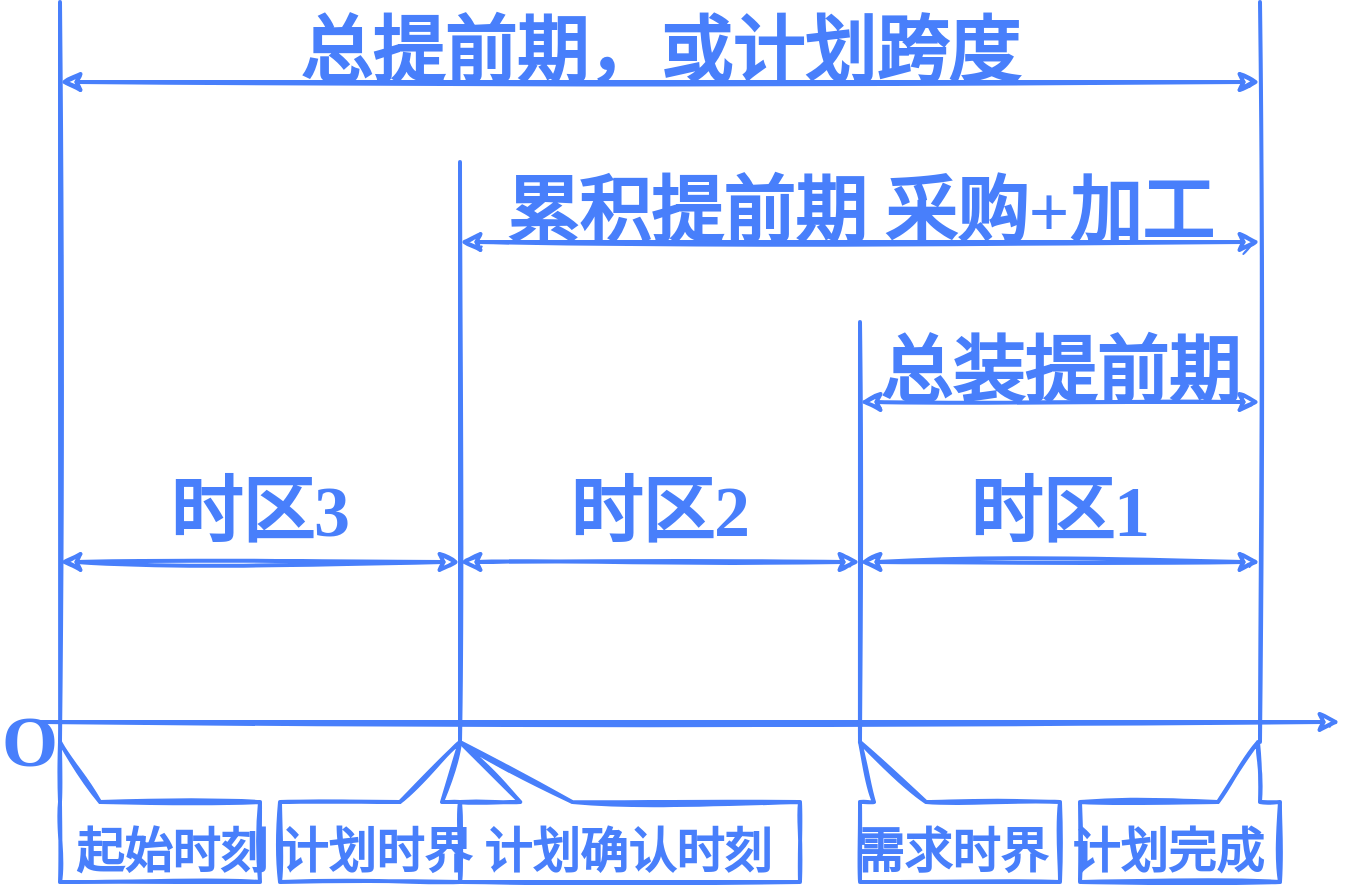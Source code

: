 <mxfile version="16.5.1" type="device"><diagram id="HryjatVvkcU1ZxROfP17" name="Page-1"><mxGraphModel dx="1106" dy="997" grid="1" gridSize="10" guides="1" tooltips="1" connect="1" arrows="1" fold="1" page="1" pageScale="1" pageWidth="1600" pageHeight="900" math="0" shadow="0"><root><mxCell id="0"/><mxCell id="1" parent="0"/><mxCell id="vuNQ1klj3-p8u3FgAzXW-33" value="" style="group" vertex="1" connectable="0" parent="1"><mxGeometry x="40" y="40" width="670" height="440" as="geometry"/></mxCell><mxCell id="vuNQ1klj3-p8u3FgAzXW-1" value="" style="endArrow=classic;html=1;rounded=0;sketch=1;strokeWidth=2;strokeColor=#487FFB;fontColor=#487FFB;" edge="1" parent="vuNQ1klj3-p8u3FgAzXW-33"><mxGeometry width="50" height="50" relative="1" as="geometry"><mxPoint x="20" y="360" as="sourcePoint"/><mxPoint x="670" y="360" as="targetPoint"/></mxGeometry></mxCell><mxCell id="vuNQ1klj3-p8u3FgAzXW-2" value="" style="endArrow=none;html=1;rounded=0;sketch=1;strokeWidth=2;endFill=0;strokeColor=#487FFB;fontColor=#487FFB;" edge="1" parent="vuNQ1klj3-p8u3FgAzXW-33"><mxGeometry width="50" height="50" relative="1" as="geometry"><mxPoint x="30" y="370" as="sourcePoint"/><mxPoint x="30" as="targetPoint"/></mxGeometry></mxCell><mxCell id="vuNQ1klj3-p8u3FgAzXW-3" value="" style="endArrow=none;html=1;rounded=0;sketch=1;strokeWidth=2;endFill=0;strokeColor=#487FFB;fontColor=#487FFB;" edge="1" parent="vuNQ1klj3-p8u3FgAzXW-33"><mxGeometry width="50" height="50" relative="1" as="geometry"><mxPoint x="630" y="370" as="sourcePoint"/><mxPoint x="630" as="targetPoint"/></mxGeometry></mxCell><mxCell id="vuNQ1klj3-p8u3FgAzXW-4" value="" style="endArrow=none;html=1;rounded=0;sketch=1;strokeWidth=2;endFill=0;strokeColor=#487FFB;fontColor=#487FFB;" edge="1" parent="vuNQ1klj3-p8u3FgAzXW-33"><mxGeometry width="50" height="50" relative="1" as="geometry"><mxPoint x="230" y="370" as="sourcePoint"/><mxPoint x="230" y="80" as="targetPoint"/></mxGeometry></mxCell><mxCell id="vuNQ1klj3-p8u3FgAzXW-5" value="" style="endArrow=none;html=1;rounded=0;sketch=1;strokeWidth=2;endFill=0;strokeColor=#487FFB;fontColor=#487FFB;" edge="1" parent="vuNQ1klj3-p8u3FgAzXW-33"><mxGeometry width="50" height="50" relative="1" as="geometry"><mxPoint x="430" y="370" as="sourcePoint"/><mxPoint x="430" y="160" as="targetPoint"/></mxGeometry></mxCell><mxCell id="vuNQ1klj3-p8u3FgAzXW-6" value="" style="endArrow=classic;html=1;rounded=0;sketch=1;strokeWidth=2;startArrow=classic;startFill=1;strokeColor=#487FFB;fontColor=#487FFB;" edge="1" parent="vuNQ1klj3-p8u3FgAzXW-33"><mxGeometry width="50" height="50" relative="1" as="geometry"><mxPoint x="30" y="40" as="sourcePoint"/><mxPoint x="630" y="40" as="targetPoint"/></mxGeometry></mxCell><mxCell id="vuNQ1klj3-p8u3FgAzXW-7" value="" style="endArrow=classic;html=1;rounded=0;sketch=1;strokeWidth=2;startArrow=classic;startFill=1;strokeColor=#487FFB;fontColor=#487FFB;" edge="1" parent="vuNQ1klj3-p8u3FgAzXW-33"><mxGeometry width="50" height="50" relative="1" as="geometry"><mxPoint x="230" y="120" as="sourcePoint"/><mxPoint x="630" y="120" as="targetPoint"/></mxGeometry></mxCell><mxCell id="vuNQ1klj3-p8u3FgAzXW-8" value="" style="endArrow=classic;html=1;rounded=0;sketch=1;strokeWidth=2;startArrow=classic;startFill=1;strokeColor=#487FFB;fontColor=#487FFB;" edge="1" parent="vuNQ1klj3-p8u3FgAzXW-33"><mxGeometry width="50" height="50" relative="1" as="geometry"><mxPoint x="430" y="200" as="sourcePoint"/><mxPoint x="630" y="200" as="targetPoint"/></mxGeometry></mxCell><mxCell id="vuNQ1klj3-p8u3FgAzXW-10" value="" style="endArrow=classic;html=1;rounded=0;sketch=1;strokeWidth=2;startArrow=classic;startFill=1;strokeColor=#487FFB;fontColor=#487FFB;" edge="1" parent="vuNQ1klj3-p8u3FgAzXW-33"><mxGeometry width="50" height="50" relative="1" as="geometry"><mxPoint x="430" y="280" as="sourcePoint"/><mxPoint x="630" y="280" as="targetPoint"/></mxGeometry></mxCell><mxCell id="vuNQ1klj3-p8u3FgAzXW-11" value="" style="endArrow=classic;html=1;rounded=0;sketch=1;strokeWidth=2;startArrow=classic;startFill=1;strokeColor=#487FFB;fontColor=#487FFB;" edge="1" parent="vuNQ1klj3-p8u3FgAzXW-33"><mxGeometry width="50" height="50" relative="1" as="geometry"><mxPoint x="230" y="280" as="sourcePoint"/><mxPoint x="430" y="280" as="targetPoint"/></mxGeometry></mxCell><mxCell id="vuNQ1klj3-p8u3FgAzXW-12" value="" style="endArrow=classic;html=1;rounded=0;sketch=1;strokeWidth=2;startArrow=classic;startFill=1;strokeColor=#487FFB;fontColor=#487FFB;" edge="1" parent="vuNQ1klj3-p8u3FgAzXW-33"><mxGeometry width="50" height="50" relative="1" as="geometry"><mxPoint x="30" y="280" as="sourcePoint"/><mxPoint x="230" y="280" as="targetPoint"/></mxGeometry></mxCell><mxCell id="vuNQ1klj3-p8u3FgAzXW-13" value="&lt;font face=&quot;FZJingLeiS-R-GB&quot; style=&quot;font-size: 36px&quot;&gt;&lt;b&gt;O&lt;/b&gt;&lt;/font&gt;" style="text;html=1;strokeColor=none;fillColor=none;align=center;verticalAlign=middle;whiteSpace=wrap;rounded=0;fontColor=#487FFB;" vertex="1" parent="vuNQ1klj3-p8u3FgAzXW-33"><mxGeometry y="355" width="30" height="30" as="geometry"/></mxCell><mxCell id="vuNQ1klj3-p8u3FgAzXW-16" value="&lt;font face=&quot;FZJingLeiS-R-GB&quot;&gt;&lt;span style=&quot;font-size: 36px&quot;&gt;&lt;b&gt;总提前期，或计划跨度&lt;/b&gt;&lt;/span&gt;&lt;/font&gt;" style="text;html=1;strokeColor=none;fillColor=none;align=center;verticalAlign=middle;whiteSpace=wrap;rounded=0;fontColor=#487FFB;" vertex="1" parent="vuNQ1klj3-p8u3FgAzXW-33"><mxGeometry x="30" y="10" width="600" height="30" as="geometry"/></mxCell><mxCell id="vuNQ1klj3-p8u3FgAzXW-17" value="&lt;font face=&quot;FZJingLeiS-R-GB&quot; style=&quot;font-size: 36px&quot;&gt;&lt;b&gt;累积提前期 采购+加工&lt;/b&gt;&lt;/font&gt;" style="text;html=1;strokeColor=none;fillColor=none;align=center;verticalAlign=middle;whiteSpace=wrap;rounded=0;fontColor=#487FFB;" vertex="1" parent="vuNQ1klj3-p8u3FgAzXW-33"><mxGeometry x="230" y="90" width="400" height="30" as="geometry"/></mxCell><mxCell id="vuNQ1klj3-p8u3FgAzXW-18" value="&lt;font face=&quot;FZJingLeiS-R-GB&quot; style=&quot;font-size: 36px&quot;&gt;&lt;b&gt;总装提前期&lt;/b&gt;&lt;/font&gt;" style="text;html=1;strokeColor=none;fillColor=none;align=center;verticalAlign=middle;whiteSpace=wrap;rounded=0;fontColor=#487FFB;" vertex="1" parent="vuNQ1klj3-p8u3FgAzXW-33"><mxGeometry x="430" y="170" width="200" height="30" as="geometry"/></mxCell><mxCell id="vuNQ1klj3-p8u3FgAzXW-19" value="&lt;font face=&quot;FZJingLeiS-R-GB&quot; style=&quot;font-size: 36px&quot;&gt;&lt;b&gt;时区1&lt;/b&gt;&lt;/font&gt;" style="text;html=1;strokeColor=none;fillColor=none;align=center;verticalAlign=middle;whiteSpace=wrap;rounded=0;fontColor=#487FFB;" vertex="1" parent="vuNQ1klj3-p8u3FgAzXW-33"><mxGeometry x="430" y="240" width="200" height="30" as="geometry"/></mxCell><mxCell id="vuNQ1klj3-p8u3FgAzXW-22" value="&lt;font face=&quot;FZJingLeiS-R-GB&quot; style=&quot;font-size: 36px&quot;&gt;&lt;b&gt;时区2&lt;/b&gt;&lt;/font&gt;" style="text;html=1;strokeColor=none;fillColor=none;align=center;verticalAlign=middle;whiteSpace=wrap;rounded=0;fontColor=#487FFB;" vertex="1" parent="vuNQ1klj3-p8u3FgAzXW-33"><mxGeometry x="240" y="240" width="180" height="30" as="geometry"/></mxCell><mxCell id="vuNQ1klj3-p8u3FgAzXW-24" value="&lt;font face=&quot;FZJingLeiS-R-GB&quot; style=&quot;font-size: 36px&quot;&gt;&lt;b&gt;时区3&lt;/b&gt;&lt;/font&gt;" style="text;html=1;strokeColor=none;fillColor=none;align=center;verticalAlign=middle;whiteSpace=wrap;rounded=0;fontColor=#487FFB;" vertex="1" parent="vuNQ1klj3-p8u3FgAzXW-33"><mxGeometry x="30" y="240" width="200" height="30" as="geometry"/></mxCell><mxCell id="vuNQ1klj3-p8u3FgAzXW-25" value="" style="shape=callout;whiteSpace=wrap;html=1;perimeter=calloutPerimeter;fontFamily=FZJingLeiS-R-GB;fontSize=36;fillColor=none;sketch=1;strokeWidth=2;size=30;position=0.8;rotation=-180;position2=1;base=35;strokeColor=#487FFB;fontColor=#487FFB;" vertex="1" parent="vuNQ1klj3-p8u3FgAzXW-33"><mxGeometry x="30" y="370" width="100" height="70" as="geometry"/></mxCell><mxCell id="vuNQ1klj3-p8u3FgAzXW-27" value="&lt;font face=&quot;FZJingLeiS-R-GB&quot; size=&quot;1&quot;&gt;&lt;b style=&quot;font-size: 24px&quot;&gt;起始时刻 计划时界 计划确认时刻&amp;nbsp; &amp;nbsp; &amp;nbsp; &amp;nbsp;需求时界&amp;nbsp; 计划完成&lt;/b&gt;&lt;/font&gt;" style="text;html=1;strokeColor=none;fillColor=none;align=center;verticalAlign=middle;whiteSpace=wrap;rounded=0;fontColor=#487FFB;" vertex="1" parent="vuNQ1klj3-p8u3FgAzXW-33"><mxGeometry x="30" y="410" width="610" height="30" as="geometry"/></mxCell><mxCell id="vuNQ1klj3-p8u3FgAzXW-28" value="" style="shape=callout;whiteSpace=wrap;html=1;perimeter=calloutPerimeter;fontFamily=FZJingLeiS-R-GB;fontSize=36;fillColor=none;sketch=1;strokeWidth=2;size=30;position=0.1;rotation=-180;position2=0;base=21;strokeColor=#487FFB;fontColor=#487FFB;" vertex="1" parent="vuNQ1klj3-p8u3FgAzXW-33"><mxGeometry x="140" y="370" width="90" height="70" as="geometry"/></mxCell><mxCell id="vuNQ1klj3-p8u3FgAzXW-29" value="" style="shape=callout;whiteSpace=wrap;html=1;perimeter=calloutPerimeter;fontFamily=FZJingLeiS-R-GB;fontSize=36;fillColor=none;sketch=1;strokeWidth=2;size=30;position=0.67;rotation=-180;position2=1;base=26;strokeColor=#487FFB;fontColor=#487FFB;" vertex="1" parent="vuNQ1klj3-p8u3FgAzXW-33"><mxGeometry x="430" y="370" width="100" height="70" as="geometry"/></mxCell><mxCell id="vuNQ1klj3-p8u3FgAzXW-30" value="" style="shape=callout;whiteSpace=wrap;html=1;perimeter=calloutPerimeter;fontFamily=FZJingLeiS-R-GB;fontSize=36;fillColor=none;sketch=1;strokeWidth=2;size=30;position=0.67;rotation=-180;position2=1;base=26;strokeColor=#487FFB;fontColor=#487FFB;" vertex="1" parent="vuNQ1klj3-p8u3FgAzXW-33"><mxGeometry x="230" y="370" width="170" height="70" as="geometry"/></mxCell><mxCell id="vuNQ1klj3-p8u3FgAzXW-32" value="" style="shape=callout;whiteSpace=wrap;html=1;perimeter=calloutPerimeter;fontFamily=FZJingLeiS-R-GB;fontSize=36;fillColor=none;sketch=1;strokeWidth=2;size=30;position=0.1;rotation=-180;position2=0.11;base=21;strokeColor=#487FFB;fontColor=#487FFB;" vertex="1" parent="vuNQ1klj3-p8u3FgAzXW-33"><mxGeometry x="540" y="370" width="100" height="70" as="geometry"/></mxCell></root></mxGraphModel></diagram></mxfile>